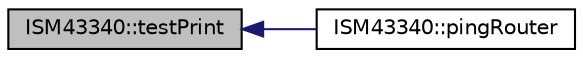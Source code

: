 digraph "ISM43340::testPrint"
{
  edge [fontname="Helvetica",fontsize="10",labelfontname="Helvetica",labelfontsize="10"];
  node [fontname="Helvetica",fontsize="10",shape=record];
  rankdir="LR";
  Node17 [label="ISM43340::testPrint",height=0.2,width=0.4,color="black", fillcolor="grey75", style="filled", fontcolor="black"];
  Node17 -> Node18 [dir="back",color="midnightblue",fontsize="10",style="solid",fontname="Helvetica"];
  Node18 [label="ISM43340::pingRouter",height=0.2,width=0.4,color="black", fillcolor="white", style="filled",URL="$class_i_s_m43340.html#abb2e9dbc0e7058d62a44d12eaeacd211"];
}
